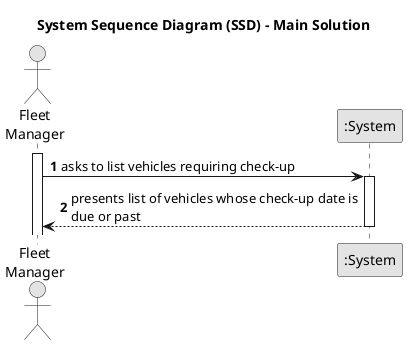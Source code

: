@startuml
skinparam monochrome true
skinparam packageStyle rectangle
skinparam shadowing false

title System Sequence Diagram (SSD) - Main Solution

autonumber

actor "Fleet\nManager" as Manager
participant ":System" as System

activate Manager

    Manager -> System : asks to list vehicles requiring check-up
    activate System

        System --> Manager : presents list of vehicles whose check-up date is\ndue or past
    deactivate System

@enduml